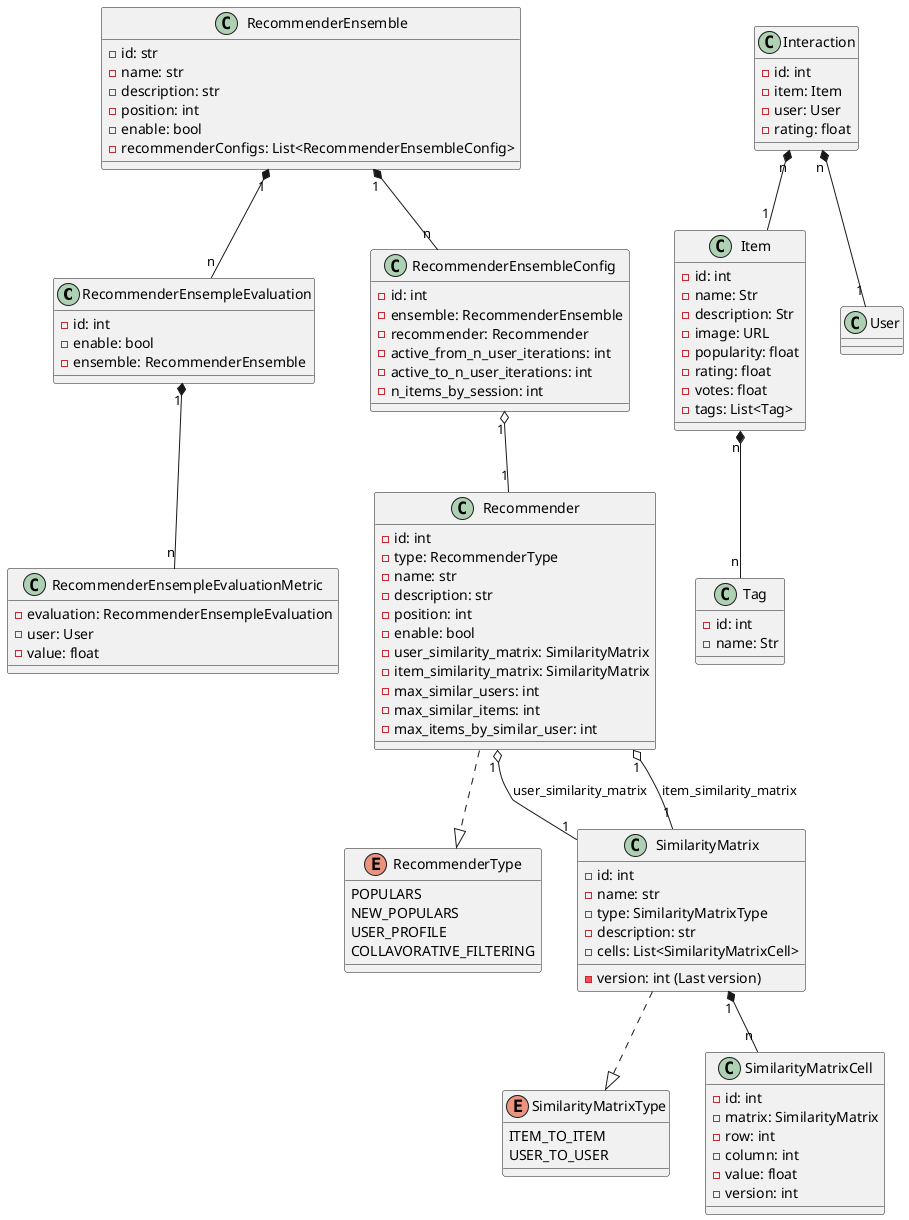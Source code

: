@startuml
class RecommenderEnsempleEvaluation {
    - id: int
    - enable: bool
    - ensemble: RecommenderEnsemble
}

class RecommenderEnsempleEvaluationMetric {
    - evaluation: RecommenderEnsempleEvaluation
    - user: User
    - value: float
}

RecommenderEnsemble "1" *-- "n" RecommenderEnsempleEvaluation

RecommenderEnsempleEvaluation "1" *-- "n" RecommenderEnsempleEvaluationMetric

class Recommender {
    - id: int
    - type: RecommenderType
    - name: str
    - description: str
    - position: int
    - enable: bool
    - user_similarity_matrix: SimilarityMatrix
    - item_similarity_matrix: SimilarityMatrix
    - max_similar_users: int
    - max_similar_items: int
    - max_items_by_similar_user: int
}

enum RecommenderType {
    POPULARS
    NEW_POPULARS
    USER_PROFILE
    COLLAVORATIVE_FILTERING
}

Recommender ..|> RecommenderType

class SimilarityMatrix {
    - id: int
    - name: str
    - type: SimilarityMatrixType
    - description: str
    - version: int (Last version)
    - cells: List<SimilarityMatrixCell>
}


SimilarityMatrix ..|> SimilarityMatrixType

enum SimilarityMatrixType {
    ITEM_TO_ITEM
    USER_TO_USER
}

class SimilarityMatrixCell {
    - id: int
    - matrix: SimilarityMatrix
    - row: int
    - column: int
    - value: float
    - version: int
}

class RecommenderEnsemble {
    - id: str
    - name: str
    - description: str
    - position: int
    - enable: bool
    - recommenderConfigs: List<RecommenderEnsembleConfig>
}

class RecommenderEnsembleConfig {
    - id: int
    - ensemble: RecommenderEnsemble
    - recommender: Recommender
    - active_from_n_user_iterations: int
    - active_to_n_user_iterations: int
    - n_items_by_session: int
}

RecommenderEnsemble "1" *-- "n" RecommenderEnsembleConfig
RecommenderEnsembleConfig "1" o-- "1" Recommender


SimilarityMatrix "1" *-- "n" SimilarityMatrixCell

Recommender "1" o-- "1" SimilarityMatrix: user_similarity_matrix
Recommender "1" o-- "1" SimilarityMatrix: item_similarity_matrix

class Interaction {
    - id: int
    - item: Item
    - user: User
    - rating: float
}


Interaction "n" *-- "1" Item

Interaction "n" *-- "1" User

class Item {
    - id: int
    - name: Str
    - description: Str
    - image: URL
    - popularity: float
    - rating: float
    - votes: float
    - tags: List<Tag>
}


class Tag {
    - id: int
    - name: Str
}

Item "n" *-- "n" Tag

@enduml